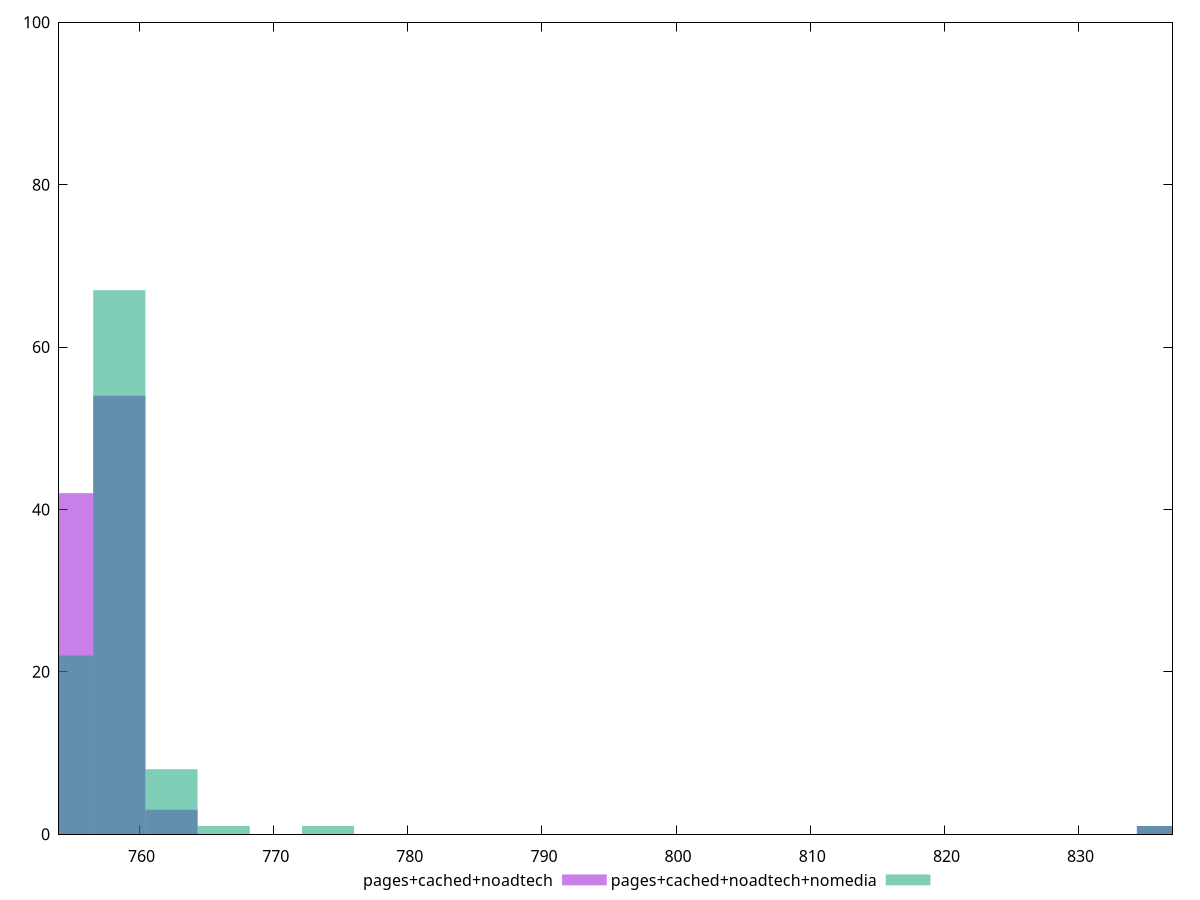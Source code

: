 reset

$pagesCachedNoadtech <<EOF
836.2890842194095 1
762.3844674744383 3
758.4947508036504 54
754.6050341328624 42
EOF

$pagesCachedNoadtechNomedia <<EOF
836.2890842194095 1
762.3844674744383 8
758.4947508036504 67
774.0536174868022 1
754.6050341328624 22
766.2741841452263 1
EOF

set key outside below
set boxwidth 3.889716670787951
set xrange [754:837]
set yrange [0:100]
set trange [0:100]
set style fill transparent solid 0.5 noborder
set terminal svg size 640, 500 enhanced background rgb 'white'
set output "report_00026_2021-02-22T21:38:55.199Z/uses-rel-preload/comparison/histogram/2_vs_3.svg"

plot $pagesCachedNoadtech title "pages+cached+noadtech" with boxes, \
     $pagesCachedNoadtechNomedia title "pages+cached+noadtech+nomedia" with boxes

reset
